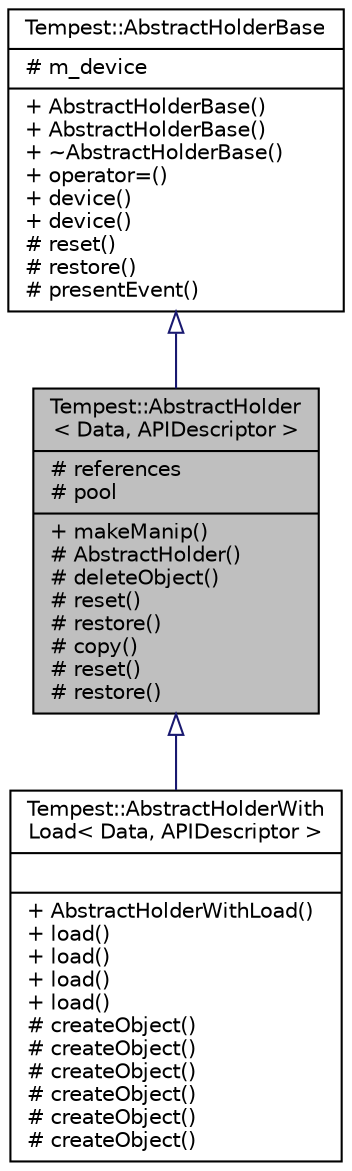 digraph "Tempest::AbstractHolder&lt; Data, APIDescriptor &gt;"
{
  edge [fontname="Helvetica",fontsize="10",labelfontname="Helvetica",labelfontsize="10"];
  node [fontname="Helvetica",fontsize="10",shape=record];
  Node0 [label="{Tempest::AbstractHolder\l\< Data, APIDescriptor \>\n|# references\l# pool\l|+ makeManip()\l# AbstractHolder()\l# deleteObject()\l# reset()\l# restore()\l# copy()\l# reset()\l# restore()\l}",height=0.2,width=0.4,color="black", fillcolor="grey75", style="filled", fontcolor="black"];
  Node1 -> Node0 [dir="back",color="midnightblue",fontsize="10",style="solid",arrowtail="onormal",fontname="Helvetica"];
  Node1 [label="{Tempest::AbstractHolderBase\n|# m_device\l|+ AbstractHolderBase()\l+ AbstractHolderBase()\l+ ~AbstractHolderBase()\l+ operator=()\l+ device()\l+ device()\l# reset()\l# restore()\l# presentEvent()\l}",height=0.2,width=0.4,color="black", fillcolor="white", style="filled",URL="$class_tempest_1_1_abstract_holder_base.html"];
  Node0 -> Node2 [dir="back",color="midnightblue",fontsize="10",style="solid",arrowtail="onormal",fontname="Helvetica"];
  Node2 [label="{Tempest::AbstractHolderWith\lLoad\< Data, APIDescriptor \>\n||+ AbstractHolderWithLoad()\l+ load()\l+ load()\l+ load()\l+ load()\l# createObject()\l# createObject()\l# createObject()\l# createObject()\l# createObject()\l# createObject()\l}",height=0.2,width=0.4,color="black", fillcolor="white", style="filled",URL="$class_tempest_1_1_abstract_holder_with_load.html"];
}
